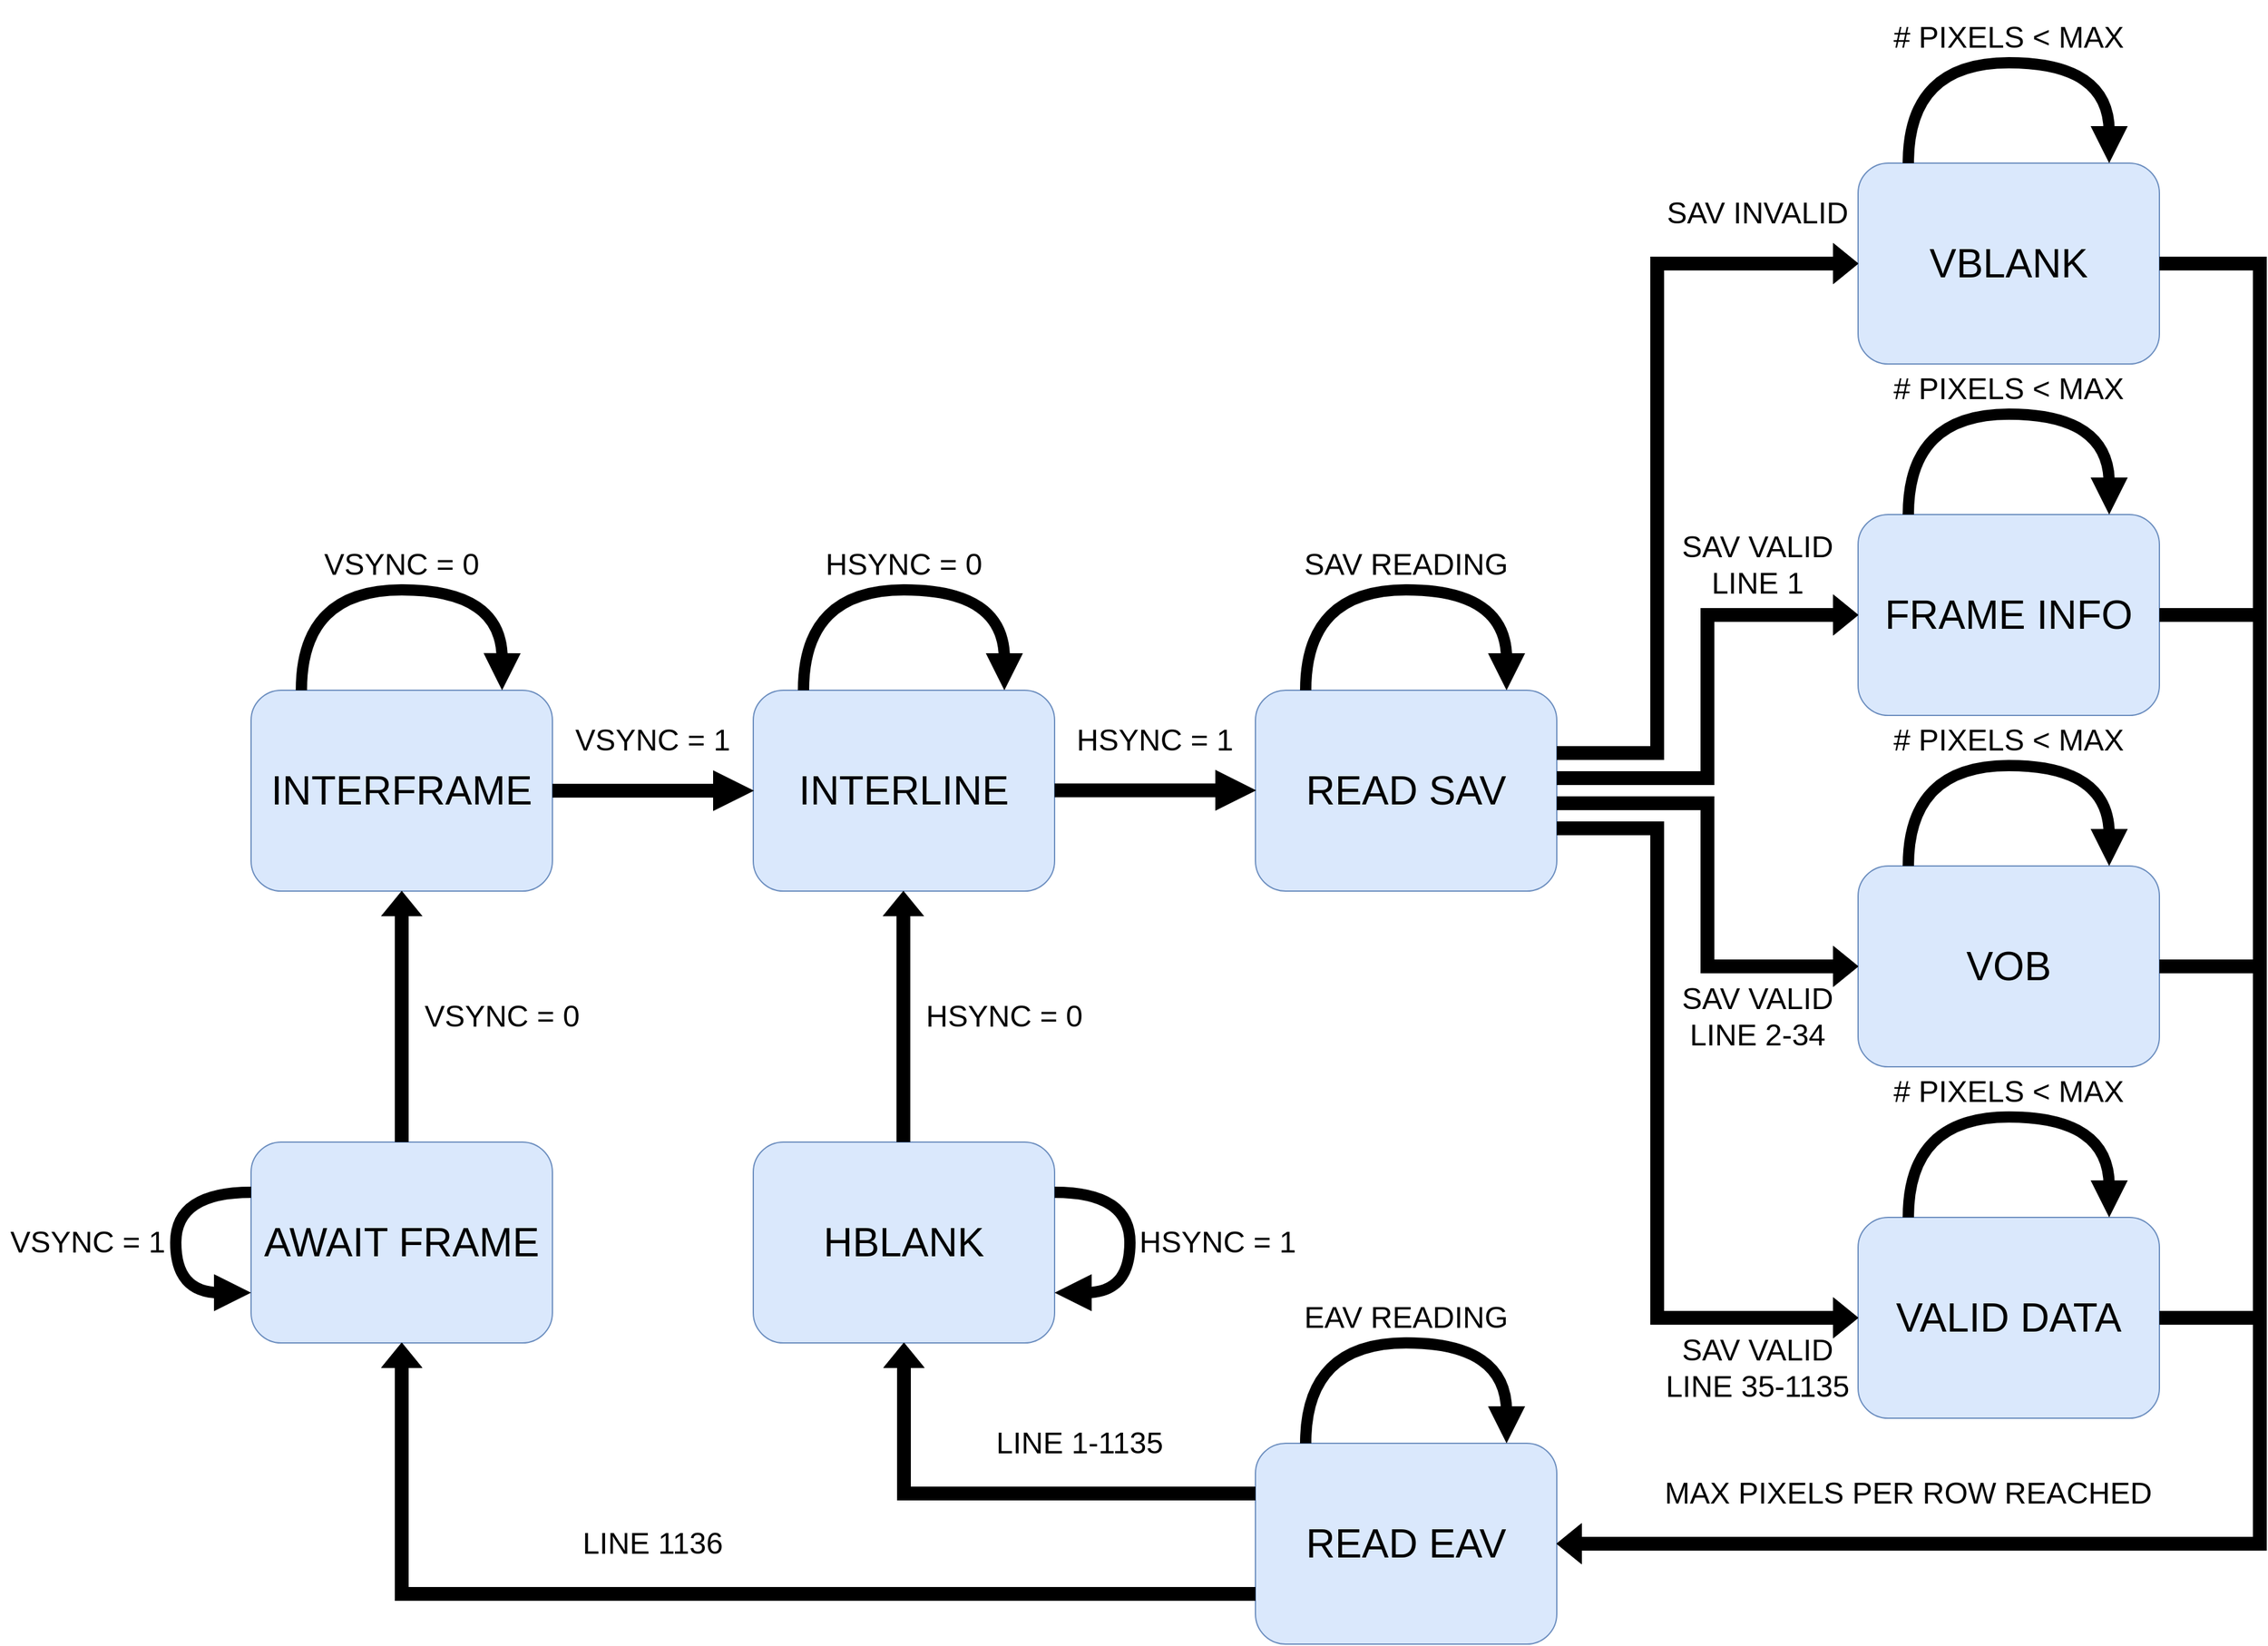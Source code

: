 <mxfile version="28.1.1">
  <diagram name="Page-1" id="q2_0RHuTO6xgpEpmJLxP">
    <mxGraphModel dx="4028" dy="3098" grid="1" gridSize="10" guides="1" tooltips="1" connect="1" arrows="1" fold="1" page="1" pageScale="1" pageWidth="850" pageHeight="1100" math="0" shadow="0">
      <root>
        <mxCell id="0" />
        <mxCell id="1" parent="0" />
        <mxCell id="sTG8xCZrIZPABYyQ_F5g-1" value="INTERFRAME" style="rounded=1;whiteSpace=wrap;html=1;fontSize=32;fillColor=#dae8fc;strokeColor=#6c8ebf;" vertex="1" parent="1">
          <mxGeometry x="160" y="120" width="240" height="160" as="geometry" />
        </mxCell>
        <mxCell id="sTG8xCZrIZPABYyQ_F5g-2" value="INTERLINE" style="rounded=1;whiteSpace=wrap;html=1;fontSize=32;fillColor=#dae8fc;strokeColor=#6c8ebf;" vertex="1" parent="1">
          <mxGeometry x="560" y="120" width="240" height="160" as="geometry" />
        </mxCell>
        <mxCell id="sTG8xCZrIZPABYyQ_F5g-3" value="READ SAV" style="rounded=1;whiteSpace=wrap;html=1;fontSize=32;fillColor=#dae8fc;strokeColor=#6c8ebf;" vertex="1" parent="1">
          <mxGeometry x="960" y="120" width="240" height="160" as="geometry" />
        </mxCell>
        <mxCell id="sTG8xCZrIZPABYyQ_F5g-4" value="VALID DATA" style="rounded=1;whiteSpace=wrap;html=1;fontSize=32;fillColor=#dae8fc;strokeColor=#6c8ebf;" vertex="1" parent="1">
          <mxGeometry x="1440" y="540" width="240" height="160" as="geometry" />
        </mxCell>
        <mxCell id="sTG8xCZrIZPABYyQ_F5g-5" value="FRAME INFO" style="rounded=1;whiteSpace=wrap;html=1;fontSize=32;fillColor=#dae8fc;strokeColor=#6c8ebf;" vertex="1" parent="1">
          <mxGeometry x="1440" y="-20" width="240" height="160" as="geometry" />
        </mxCell>
        <mxCell id="sTG8xCZrIZPABYyQ_F5g-6" value="VBLANK" style="rounded=1;whiteSpace=wrap;html=1;fontSize=32;fillColor=#dae8fc;strokeColor=#6c8ebf;" vertex="1" parent="1">
          <mxGeometry x="1440" y="-300" width="240" height="160" as="geometry" />
        </mxCell>
        <mxCell id="sTG8xCZrIZPABYyQ_F5g-7" value="VOB" style="rounded=1;whiteSpace=wrap;html=1;fontSize=32;fillColor=#dae8fc;strokeColor=#6c8ebf;" vertex="1" parent="1">
          <mxGeometry x="1440" y="260" width="240" height="160" as="geometry" />
        </mxCell>
        <mxCell id="sTG8xCZrIZPABYyQ_F5g-8" value="AWAIT FRAME" style="rounded=1;whiteSpace=wrap;html=1;fontSize=32;fillColor=#dae8fc;strokeColor=#6c8ebf;" vertex="1" parent="1">
          <mxGeometry x="160" y="480" width="240" height="160" as="geometry" />
        </mxCell>
        <mxCell id="sTG8xCZrIZPABYyQ_F5g-9" value="HBLANK" style="rounded=1;whiteSpace=wrap;html=1;fontSize=32;fillColor=#dae8fc;strokeColor=#6c8ebf;" vertex="1" parent="1">
          <mxGeometry x="560" y="480" width="240" height="160" as="geometry" />
        </mxCell>
        <mxCell id="sTG8xCZrIZPABYyQ_F5g-10" value="READ EAV" style="rounded=1;whiteSpace=wrap;html=1;fontSize=32;fillColor=#dae8fc;strokeColor=#6c8ebf;" vertex="1" parent="1">
          <mxGeometry x="960" y="720" width="240" height="160" as="geometry" />
        </mxCell>
        <mxCell id="sTG8xCZrIZPABYyQ_F5g-12" value="" style="shape=flexArrow;endArrow=classic;html=1;rounded=0;exitX=1;exitY=0.5;exitDx=0;exitDy=0;entryX=0;entryY=0.5;entryDx=0;entryDy=0;startSize=10;endSize=10;sourcePerimeterSpacing=1;fillColor=#000000;" edge="1" parent="1" source="sTG8xCZrIZPABYyQ_F5g-1" target="sTG8xCZrIZPABYyQ_F5g-2">
          <mxGeometry width="50" height="50" relative="1" as="geometry">
            <mxPoint x="470" y="220" as="sourcePoint" />
            <mxPoint x="520" y="170" as="targetPoint" />
          </mxGeometry>
        </mxCell>
        <mxCell id="sTG8xCZrIZPABYyQ_F5g-13" value="" style="shape=flexArrow;endArrow=classic;html=1;rounded=0;exitX=1;exitY=0.5;exitDx=0;exitDy=0;entryX=0;entryY=0.5;entryDx=0;entryDy=0;startSize=10;endSize=10;sourcePerimeterSpacing=1;fillColor=#000000;" edge="1" parent="1">
          <mxGeometry width="50" height="50" relative="1" as="geometry">
            <mxPoint x="800" y="199.71" as="sourcePoint" />
            <mxPoint x="960" y="199.71" as="targetPoint" />
          </mxGeometry>
        </mxCell>
        <mxCell id="sTG8xCZrIZPABYyQ_F5g-15" value="" style="shape=flexArrow;endArrow=classic;html=1;rounded=0;entryX=0;entryY=0.5;entryDx=0;entryDy=0;fillColor=#000000;" edge="1" parent="1" target="sTG8xCZrIZPABYyQ_F5g-5">
          <mxGeometry width="50" height="50" relative="1" as="geometry">
            <mxPoint x="1200" y="190" as="sourcePoint" />
            <mxPoint x="1290" y="140" as="targetPoint" />
            <Array as="points">
              <mxPoint x="1320" y="190" />
              <mxPoint x="1320" y="60" />
            </Array>
          </mxGeometry>
        </mxCell>
        <mxCell id="sTG8xCZrIZPABYyQ_F5g-16" value="" style="shape=flexArrow;endArrow=classic;html=1;rounded=0;entryX=0;entryY=0.5;entryDx=0;entryDy=0;fillColor=#000000;" edge="1" parent="1" target="sTG8xCZrIZPABYyQ_F5g-6">
          <mxGeometry width="50" height="50" relative="1" as="geometry">
            <mxPoint x="1200" y="170" as="sourcePoint" />
            <mxPoint x="1290" y="120" as="targetPoint" />
            <Array as="points">
              <mxPoint x="1280" y="170" />
              <mxPoint x="1280" y="-220" />
            </Array>
          </mxGeometry>
        </mxCell>
        <mxCell id="sTG8xCZrIZPABYyQ_F5g-17" value="" style="shape=flexArrow;endArrow=classic;html=1;rounded=0;entryX=0;entryY=0.5;entryDx=0;entryDy=0;fillColor=#000000;" edge="1" parent="1" target="sTG8xCZrIZPABYyQ_F5g-7">
          <mxGeometry width="50" height="50" relative="1" as="geometry">
            <mxPoint x="1200" y="210" as="sourcePoint" />
            <mxPoint x="1290" y="160" as="targetPoint" />
            <Array as="points">
              <mxPoint x="1320" y="210" />
              <mxPoint x="1320" y="340" />
            </Array>
          </mxGeometry>
        </mxCell>
        <mxCell id="sTG8xCZrIZPABYyQ_F5g-18" value="" style="shape=flexArrow;endArrow=classic;html=1;rounded=0;entryX=0;entryY=0.5;entryDx=0;entryDy=0;fillColor=#000000;" edge="1" parent="1" target="sTG8xCZrIZPABYyQ_F5g-4">
          <mxGeometry width="50" height="50" relative="1" as="geometry">
            <mxPoint x="1200" y="230" as="sourcePoint" />
            <mxPoint x="1290" y="180" as="targetPoint" />
            <Array as="points">
              <mxPoint x="1280" y="230" />
              <mxPoint x="1280" y="620" />
            </Array>
          </mxGeometry>
        </mxCell>
        <mxCell id="sTG8xCZrIZPABYyQ_F5g-19" value="" style="shape=flexArrow;endArrow=classic;html=1;rounded=0;exitX=1;exitY=0.5;exitDx=0;exitDy=0;entryX=1;entryY=0.5;entryDx=0;entryDy=0;fillColor=#000000;" edge="1" parent="1" source="sTG8xCZrIZPABYyQ_F5g-4" target="sTG8xCZrIZPABYyQ_F5g-10">
          <mxGeometry width="50" height="50" relative="1" as="geometry">
            <mxPoint x="2060" y="-150" as="sourcePoint" />
            <mxPoint x="2110" y="-200" as="targetPoint" />
            <Array as="points">
              <mxPoint x="1760" y="620" />
              <mxPoint x="1760" y="800" />
            </Array>
          </mxGeometry>
        </mxCell>
        <mxCell id="sTG8xCZrIZPABYyQ_F5g-21" value="" style="shape=flexArrow;endArrow=none;html=1;rounded=0;exitX=1;exitY=0.5;exitDx=0;exitDy=0;fillColor=#000000;endFill=0;" edge="1" parent="1" source="sTG8xCZrIZPABYyQ_F5g-7">
          <mxGeometry width="50" height="50" relative="1" as="geometry">
            <mxPoint x="1780" y="340" as="sourcePoint" />
            <mxPoint x="1760" y="620" as="targetPoint" />
            <Array as="points">
              <mxPoint x="1760" y="340" />
            </Array>
          </mxGeometry>
        </mxCell>
        <mxCell id="sTG8xCZrIZPABYyQ_F5g-22" value="" style="shape=flexArrow;endArrow=none;html=1;rounded=0;exitX=1;exitY=0.5;exitDx=0;exitDy=0;strokeColor=#000000;fillColor=#000000;endFill=0;" edge="1" parent="1">
          <mxGeometry width="50" height="50" relative="1" as="geometry">
            <mxPoint x="1680" y="60" as="sourcePoint" />
            <mxPoint x="1760" y="350" as="targetPoint" />
            <Array as="points">
              <mxPoint x="1760" y="60" />
            </Array>
          </mxGeometry>
        </mxCell>
        <mxCell id="sTG8xCZrIZPABYyQ_F5g-23" value="" style="shape=flexArrow;endArrow=none;html=1;rounded=0;exitX=1;exitY=0.5;exitDx=0;exitDy=0;fillColor=#000000;endFill=0;" edge="1" parent="1">
          <mxGeometry width="50" height="50" relative="1" as="geometry">
            <mxPoint x="1680" y="-220" as="sourcePoint" />
            <mxPoint x="1760" y="60" as="targetPoint" />
            <Array as="points">
              <mxPoint x="1760" y="-220" />
            </Array>
          </mxGeometry>
        </mxCell>
        <mxCell id="sTG8xCZrIZPABYyQ_F5g-24" value="" style="shape=flexArrow;endArrow=classic;html=1;rounded=0;exitX=0;exitY=0.25;exitDx=0;exitDy=0;entryX=0.5;entryY=1;entryDx=0;entryDy=0;fillColor=#000000;" edge="1" parent="1" source="sTG8xCZrIZPABYyQ_F5g-10" target="sTG8xCZrIZPABYyQ_F5g-9">
          <mxGeometry width="50" height="50" relative="1" as="geometry">
            <mxPoint x="820" y="700" as="sourcePoint" />
            <mxPoint x="870" y="650" as="targetPoint" />
            <Array as="points">
              <mxPoint x="680" y="760" />
            </Array>
          </mxGeometry>
        </mxCell>
        <mxCell id="sTG8xCZrIZPABYyQ_F5g-25" value="" style="shape=flexArrow;endArrow=classic;html=1;rounded=0;exitX=0;exitY=0.75;exitDx=0;exitDy=0;entryX=0.5;entryY=1;entryDx=0;entryDy=0;fillColor=#000000;" edge="1" parent="1" source="sTG8xCZrIZPABYyQ_F5g-10" target="sTG8xCZrIZPABYyQ_F5g-8">
          <mxGeometry width="50" height="50" relative="1" as="geometry">
            <mxPoint x="1120" y="990" as="sourcePoint" />
            <mxPoint x="840" y="870" as="targetPoint" />
            <Array as="points">
              <mxPoint x="280" y="840" />
            </Array>
          </mxGeometry>
        </mxCell>
        <mxCell id="sTG8xCZrIZPABYyQ_F5g-26" value="" style="shape=flexArrow;endArrow=classic;html=1;rounded=0;exitX=0.5;exitY=0;exitDx=0;exitDy=0;entryX=0.5;entryY=1;entryDx=0;entryDy=0;fillColor=#000000;strokeWidth=1;" edge="1" parent="1" source="sTG8xCZrIZPABYyQ_F5g-8" target="sTG8xCZrIZPABYyQ_F5g-1">
          <mxGeometry width="50" height="50" relative="1" as="geometry">
            <mxPoint x="530" y="430" as="sourcePoint" />
            <mxPoint x="580" y="380" as="targetPoint" />
          </mxGeometry>
        </mxCell>
        <mxCell id="sTG8xCZrIZPABYyQ_F5g-27" value="" style="shape=flexArrow;endArrow=classic;html=1;rounded=0;exitX=0.5;exitY=0;exitDx=0;exitDy=0;entryX=0.5;entryY=1;entryDx=0;entryDy=0;fillColor=#000000;" edge="1" parent="1">
          <mxGeometry width="50" height="50" relative="1" as="geometry">
            <mxPoint x="679.58" y="480" as="sourcePoint" />
            <mxPoint x="679.58" y="280" as="targetPoint" />
          </mxGeometry>
        </mxCell>
        <mxCell id="sTG8xCZrIZPABYyQ_F5g-28" value="VSYNC = 1" style="text;html=1;align=center;verticalAlign=middle;whiteSpace=wrap;rounded=0;fontSize=24;" vertex="1" parent="1">
          <mxGeometry x="400" y="120" width="160" height="80" as="geometry" />
        </mxCell>
        <mxCell id="sTG8xCZrIZPABYyQ_F5g-30" value="HSYNC = 1" style="text;html=1;align=center;verticalAlign=middle;whiteSpace=wrap;rounded=0;fontSize=24;" vertex="1" parent="1">
          <mxGeometry x="800" y="120" width="160" height="80" as="geometry" />
        </mxCell>
        <mxCell id="sTG8xCZrIZPABYyQ_F5g-31" value="&lt;div&gt;SAV VALID&lt;/div&gt;&lt;div&gt;LINE 1&lt;/div&gt;" style="text;html=1;align=center;verticalAlign=middle;whiteSpace=wrap;rounded=0;fontSize=24;" vertex="1" parent="1">
          <mxGeometry x="1280" y="-20" width="160" height="80" as="geometry" />
        </mxCell>
        <mxCell id="sTG8xCZrIZPABYyQ_F5g-32" value="SAV INVALID" style="text;html=1;align=center;verticalAlign=middle;whiteSpace=wrap;rounded=0;fontSize=24;" vertex="1" parent="1">
          <mxGeometry x="1280" y="-300" width="160" height="80" as="geometry" />
        </mxCell>
        <mxCell id="sTG8xCZrIZPABYyQ_F5g-33" value="&lt;div&gt;SAV VALID&lt;/div&gt;&lt;div&gt;LINE 2-34&lt;/div&gt;" style="text;html=1;align=center;verticalAlign=middle;whiteSpace=wrap;rounded=0;fontSize=24;" vertex="1" parent="1">
          <mxGeometry x="1280" y="340" width="160" height="80" as="geometry" />
        </mxCell>
        <mxCell id="sTG8xCZrIZPABYyQ_F5g-36" value="&lt;div&gt;SAV VALID&lt;/div&gt;&lt;div&gt;LINE 35-1135&lt;/div&gt;" style="text;html=1;align=center;verticalAlign=middle;whiteSpace=wrap;rounded=0;fontSize=24;" vertex="1" parent="1">
          <mxGeometry x="1280" y="620" width="160" height="80" as="geometry" />
        </mxCell>
        <mxCell id="sTG8xCZrIZPABYyQ_F5g-37" value="MAX PIXELS PER ROW REACHED" style="text;html=1;align=center;verticalAlign=middle;whiteSpace=wrap;rounded=0;fontSize=24;" vertex="1" parent="1">
          <mxGeometry x="1200" y="720" width="560" height="80" as="geometry" />
        </mxCell>
        <mxCell id="sTG8xCZrIZPABYyQ_F5g-38" value="LINE 1-1135" style="text;html=1;align=center;verticalAlign=middle;whiteSpace=wrap;rounded=0;fontSize=24;" vertex="1" parent="1">
          <mxGeometry x="680" y="680" width="280" height="80" as="geometry" />
        </mxCell>
        <mxCell id="sTG8xCZrIZPABYyQ_F5g-39" value="LINE 1136" style="text;html=1;align=center;verticalAlign=middle;whiteSpace=wrap;rounded=0;fontSize=24;" vertex="1" parent="1">
          <mxGeometry x="280" y="760" width="400" height="80" as="geometry" />
        </mxCell>
        <mxCell id="sTG8xCZrIZPABYyQ_F5g-40" value="HSYNC = 0" style="text;html=1;align=center;verticalAlign=middle;whiteSpace=wrap;rounded=0;fontSize=24;" vertex="1" parent="1">
          <mxGeometry x="680" y="340" width="160" height="80" as="geometry" />
        </mxCell>
        <mxCell id="sTG8xCZrIZPABYyQ_F5g-41" value="VSYNC = 0" style="text;html=1;align=center;verticalAlign=middle;whiteSpace=wrap;rounded=0;fontSize=24;" vertex="1" parent="1">
          <mxGeometry x="280" y="340" width="160" height="80" as="geometry" />
        </mxCell>
        <mxCell id="sTG8xCZrIZPABYyQ_F5g-42" value="" style="curved=1;endArrow=block;html=1;rounded=0;entryX=0.833;entryY=0;entryDx=0;entryDy=0;entryPerimeter=0;strokeWidth=9;exitX=0.167;exitY=0;exitDx=0;exitDy=0;exitPerimeter=0;endFill=1;" edge="1" parent="1" source="sTG8xCZrIZPABYyQ_F5g-1" target="sTG8xCZrIZPABYyQ_F5g-1">
          <mxGeometry width="50" height="50" relative="1" as="geometry">
            <mxPoint x="210" y="-40" as="sourcePoint" />
            <mxPoint x="260" y="-90" as="targetPoint" />
            <Array as="points">
              <mxPoint x="200" y="40" />
              <mxPoint x="360" y="40" />
            </Array>
          </mxGeometry>
        </mxCell>
        <mxCell id="sTG8xCZrIZPABYyQ_F5g-44" value="" style="curved=1;endArrow=block;html=1;rounded=0;entryX=0.833;entryY=0;entryDx=0;entryDy=0;entryPerimeter=0;strokeWidth=9;exitX=0.167;exitY=0;exitDx=0;exitDy=0;exitPerimeter=0;endFill=1;" edge="1" parent="1">
          <mxGeometry width="50" height="50" relative="1" as="geometry">
            <mxPoint x="600" y="120" as="sourcePoint" />
            <mxPoint x="760" y="120" as="targetPoint" />
            <Array as="points">
              <mxPoint x="600" y="40" />
              <mxPoint x="760" y="40" />
            </Array>
          </mxGeometry>
        </mxCell>
        <mxCell id="sTG8xCZrIZPABYyQ_F5g-45" value="" style="curved=1;endArrow=block;html=1;rounded=0;entryX=0.833;entryY=0;entryDx=0;entryDy=0;entryPerimeter=0;strokeWidth=9;exitX=0.167;exitY=0;exitDx=0;exitDy=0;exitPerimeter=0;endFill=1;" edge="1" parent="1">
          <mxGeometry width="50" height="50" relative="1" as="geometry">
            <mxPoint x="1000" y="120" as="sourcePoint" />
            <mxPoint x="1160" y="120" as="targetPoint" />
            <Array as="points">
              <mxPoint x="1000" y="40" />
              <mxPoint x="1160" y="40" />
            </Array>
          </mxGeometry>
        </mxCell>
        <mxCell id="sTG8xCZrIZPABYyQ_F5g-46" value="" style="curved=1;endArrow=block;html=1;rounded=0;entryX=0.833;entryY=0;entryDx=0;entryDy=0;entryPerimeter=0;strokeWidth=9;exitX=0.167;exitY=0;exitDx=0;exitDy=0;exitPerimeter=0;endFill=1;" edge="1" parent="1">
          <mxGeometry width="50" height="50" relative="1" as="geometry">
            <mxPoint x="1480" y="-300" as="sourcePoint" />
            <mxPoint x="1640" y="-300" as="targetPoint" />
            <Array as="points">
              <mxPoint x="1480" y="-380" />
              <mxPoint x="1640" y="-380" />
            </Array>
          </mxGeometry>
        </mxCell>
        <mxCell id="sTG8xCZrIZPABYyQ_F5g-47" value="" style="curved=1;endArrow=block;html=1;rounded=0;entryX=0.833;entryY=0;entryDx=0;entryDy=0;entryPerimeter=0;strokeWidth=9;exitX=0.167;exitY=0;exitDx=0;exitDy=0;exitPerimeter=0;endFill=1;" edge="1" parent="1">
          <mxGeometry width="50" height="50" relative="1" as="geometry">
            <mxPoint x="1480" y="-20" as="sourcePoint" />
            <mxPoint x="1640" y="-20" as="targetPoint" />
            <Array as="points">
              <mxPoint x="1480" y="-100" />
              <mxPoint x="1640" y="-100" />
            </Array>
          </mxGeometry>
        </mxCell>
        <mxCell id="sTG8xCZrIZPABYyQ_F5g-48" value="" style="curved=1;endArrow=block;html=1;rounded=0;entryX=0.833;entryY=0;entryDx=0;entryDy=0;entryPerimeter=0;strokeWidth=9;exitX=0.167;exitY=0;exitDx=0;exitDy=0;exitPerimeter=0;endFill=1;" edge="1" parent="1">
          <mxGeometry width="50" height="50" relative="1" as="geometry">
            <mxPoint x="1480" y="260" as="sourcePoint" />
            <mxPoint x="1640" y="260" as="targetPoint" />
            <Array as="points">
              <mxPoint x="1480" y="180" />
              <mxPoint x="1640" y="180" />
            </Array>
          </mxGeometry>
        </mxCell>
        <mxCell id="sTG8xCZrIZPABYyQ_F5g-49" value="" style="curved=1;endArrow=block;html=1;rounded=0;entryX=0.833;entryY=0;entryDx=0;entryDy=0;entryPerimeter=0;strokeWidth=9;exitX=0.167;exitY=0;exitDx=0;exitDy=0;exitPerimeter=0;endFill=1;" edge="1" parent="1">
          <mxGeometry width="50" height="50" relative="1" as="geometry">
            <mxPoint x="1480" y="540" as="sourcePoint" />
            <mxPoint x="1640" y="540" as="targetPoint" />
            <Array as="points">
              <mxPoint x="1480" y="460" />
              <mxPoint x="1640" y="460" />
            </Array>
          </mxGeometry>
        </mxCell>
        <mxCell id="sTG8xCZrIZPABYyQ_F5g-50" value="&lt;div&gt;VSYNC = 0&lt;/div&gt;" style="text;html=1;align=center;verticalAlign=middle;whiteSpace=wrap;rounded=0;fontSize=24;" vertex="1" parent="1">
          <mxGeometry x="200" y="-20" width="160" height="80" as="geometry" />
        </mxCell>
        <mxCell id="sTG8xCZrIZPABYyQ_F5g-51" value="&lt;div&gt;HSYNC = 0&lt;/div&gt;" style="text;html=1;align=center;verticalAlign=middle;whiteSpace=wrap;rounded=0;fontSize=24;" vertex="1" parent="1">
          <mxGeometry x="600" y="-20" width="160" height="80" as="geometry" />
        </mxCell>
        <mxCell id="sTG8xCZrIZPABYyQ_F5g-52" value="SAV READING" style="text;html=1;align=center;verticalAlign=middle;whiteSpace=wrap;rounded=0;fontSize=24;" vertex="1" parent="1">
          <mxGeometry x="960" y="-20" width="240" height="80" as="geometry" />
        </mxCell>
        <mxCell id="sTG8xCZrIZPABYyQ_F5g-56" value="# PIXELS &amp;lt; MAX" style="text;html=1;align=center;verticalAlign=middle;whiteSpace=wrap;rounded=0;fontSize=24;" vertex="1" parent="1">
          <mxGeometry x="1440" y="130" width="240" height="60" as="geometry" />
        </mxCell>
        <mxCell id="sTG8xCZrIZPABYyQ_F5g-60" value="# PIXELS &amp;lt; MAX" style="text;html=1;align=center;verticalAlign=middle;whiteSpace=wrap;rounded=0;fontSize=24;" vertex="1" parent="1">
          <mxGeometry x="1440" y="410" width="240" height="60" as="geometry" />
        </mxCell>
        <mxCell id="sTG8xCZrIZPABYyQ_F5g-61" value="# PIXELS &amp;lt; MAX" style="text;html=1;align=center;verticalAlign=middle;whiteSpace=wrap;rounded=0;fontSize=24;" vertex="1" parent="1">
          <mxGeometry x="1440" y="-430" width="240" height="60" as="geometry" />
        </mxCell>
        <mxCell id="sTG8xCZrIZPABYyQ_F5g-62" value="# PIXELS &amp;lt; MAX" style="text;html=1;align=center;verticalAlign=middle;whiteSpace=wrap;rounded=0;fontSize=24;" vertex="1" parent="1">
          <mxGeometry x="1440" y="-150" width="240" height="60" as="geometry" />
        </mxCell>
        <mxCell id="sTG8xCZrIZPABYyQ_F5g-63" value="" style="curved=1;endArrow=block;html=1;rounded=0;entryX=0.833;entryY=0;entryDx=0;entryDy=0;entryPerimeter=0;strokeWidth=9;exitX=0.167;exitY=0;exitDx=0;exitDy=0;exitPerimeter=0;endFill=1;" edge="1" parent="1">
          <mxGeometry width="50" height="50" relative="1" as="geometry">
            <mxPoint x="1000" y="720" as="sourcePoint" />
            <mxPoint x="1160" y="720" as="targetPoint" />
            <Array as="points">
              <mxPoint x="1000" y="640" />
              <mxPoint x="1160" y="640" />
            </Array>
          </mxGeometry>
        </mxCell>
        <mxCell id="sTG8xCZrIZPABYyQ_F5g-64" value="EAV READING" style="text;html=1;align=center;verticalAlign=middle;whiteSpace=wrap;rounded=0;fontSize=24;" vertex="1" parent="1">
          <mxGeometry x="960" y="580" width="240" height="80" as="geometry" />
        </mxCell>
        <mxCell id="sTG8xCZrIZPABYyQ_F5g-66" value="" style="curved=1;endArrow=block;html=1;rounded=0;entryX=1;entryY=0.75;entryDx=0;entryDy=0;strokeWidth=9;exitX=1;exitY=0.25;exitDx=0;exitDy=0;endFill=1;" edge="1" parent="1" source="sTG8xCZrIZPABYyQ_F5g-9" target="sTG8xCZrIZPABYyQ_F5g-9">
          <mxGeometry width="50" height="50" relative="1" as="geometry">
            <mxPoint x="880" y="480" as="sourcePoint" />
            <mxPoint x="1040" y="480" as="targetPoint" />
            <Array as="points">
              <mxPoint x="860" y="520" />
              <mxPoint x="860" y="600" />
            </Array>
          </mxGeometry>
        </mxCell>
        <mxCell id="sTG8xCZrIZPABYyQ_F5g-67" value="" style="curved=1;endArrow=block;html=1;rounded=0;entryX=1;entryY=0.75;entryDx=0;entryDy=0;strokeWidth=9;exitX=1;exitY=0.25;exitDx=0;exitDy=0;endFill=1;" edge="1" parent="1">
          <mxGeometry width="50" height="50" relative="1" as="geometry">
            <mxPoint x="160" y="520" as="sourcePoint" />
            <mxPoint x="160" y="600" as="targetPoint" />
            <Array as="points">
              <mxPoint x="100" y="520" />
              <mxPoint x="100" y="600" />
            </Array>
          </mxGeometry>
        </mxCell>
        <mxCell id="sTG8xCZrIZPABYyQ_F5g-68" value="HSYNC = 1" style="text;html=1;align=center;verticalAlign=middle;whiteSpace=wrap;rounded=0;fontSize=24;" vertex="1" parent="1">
          <mxGeometry x="860" y="520" width="140" height="80" as="geometry" />
        </mxCell>
        <mxCell id="sTG8xCZrIZPABYyQ_F5g-69" value="VSYNC = 1" style="text;html=1;align=center;verticalAlign=middle;whiteSpace=wrap;rounded=0;fontSize=24;" vertex="1" parent="1">
          <mxGeometry x="-40" y="520" width="140" height="80" as="geometry" />
        </mxCell>
      </root>
    </mxGraphModel>
  </diagram>
</mxfile>
